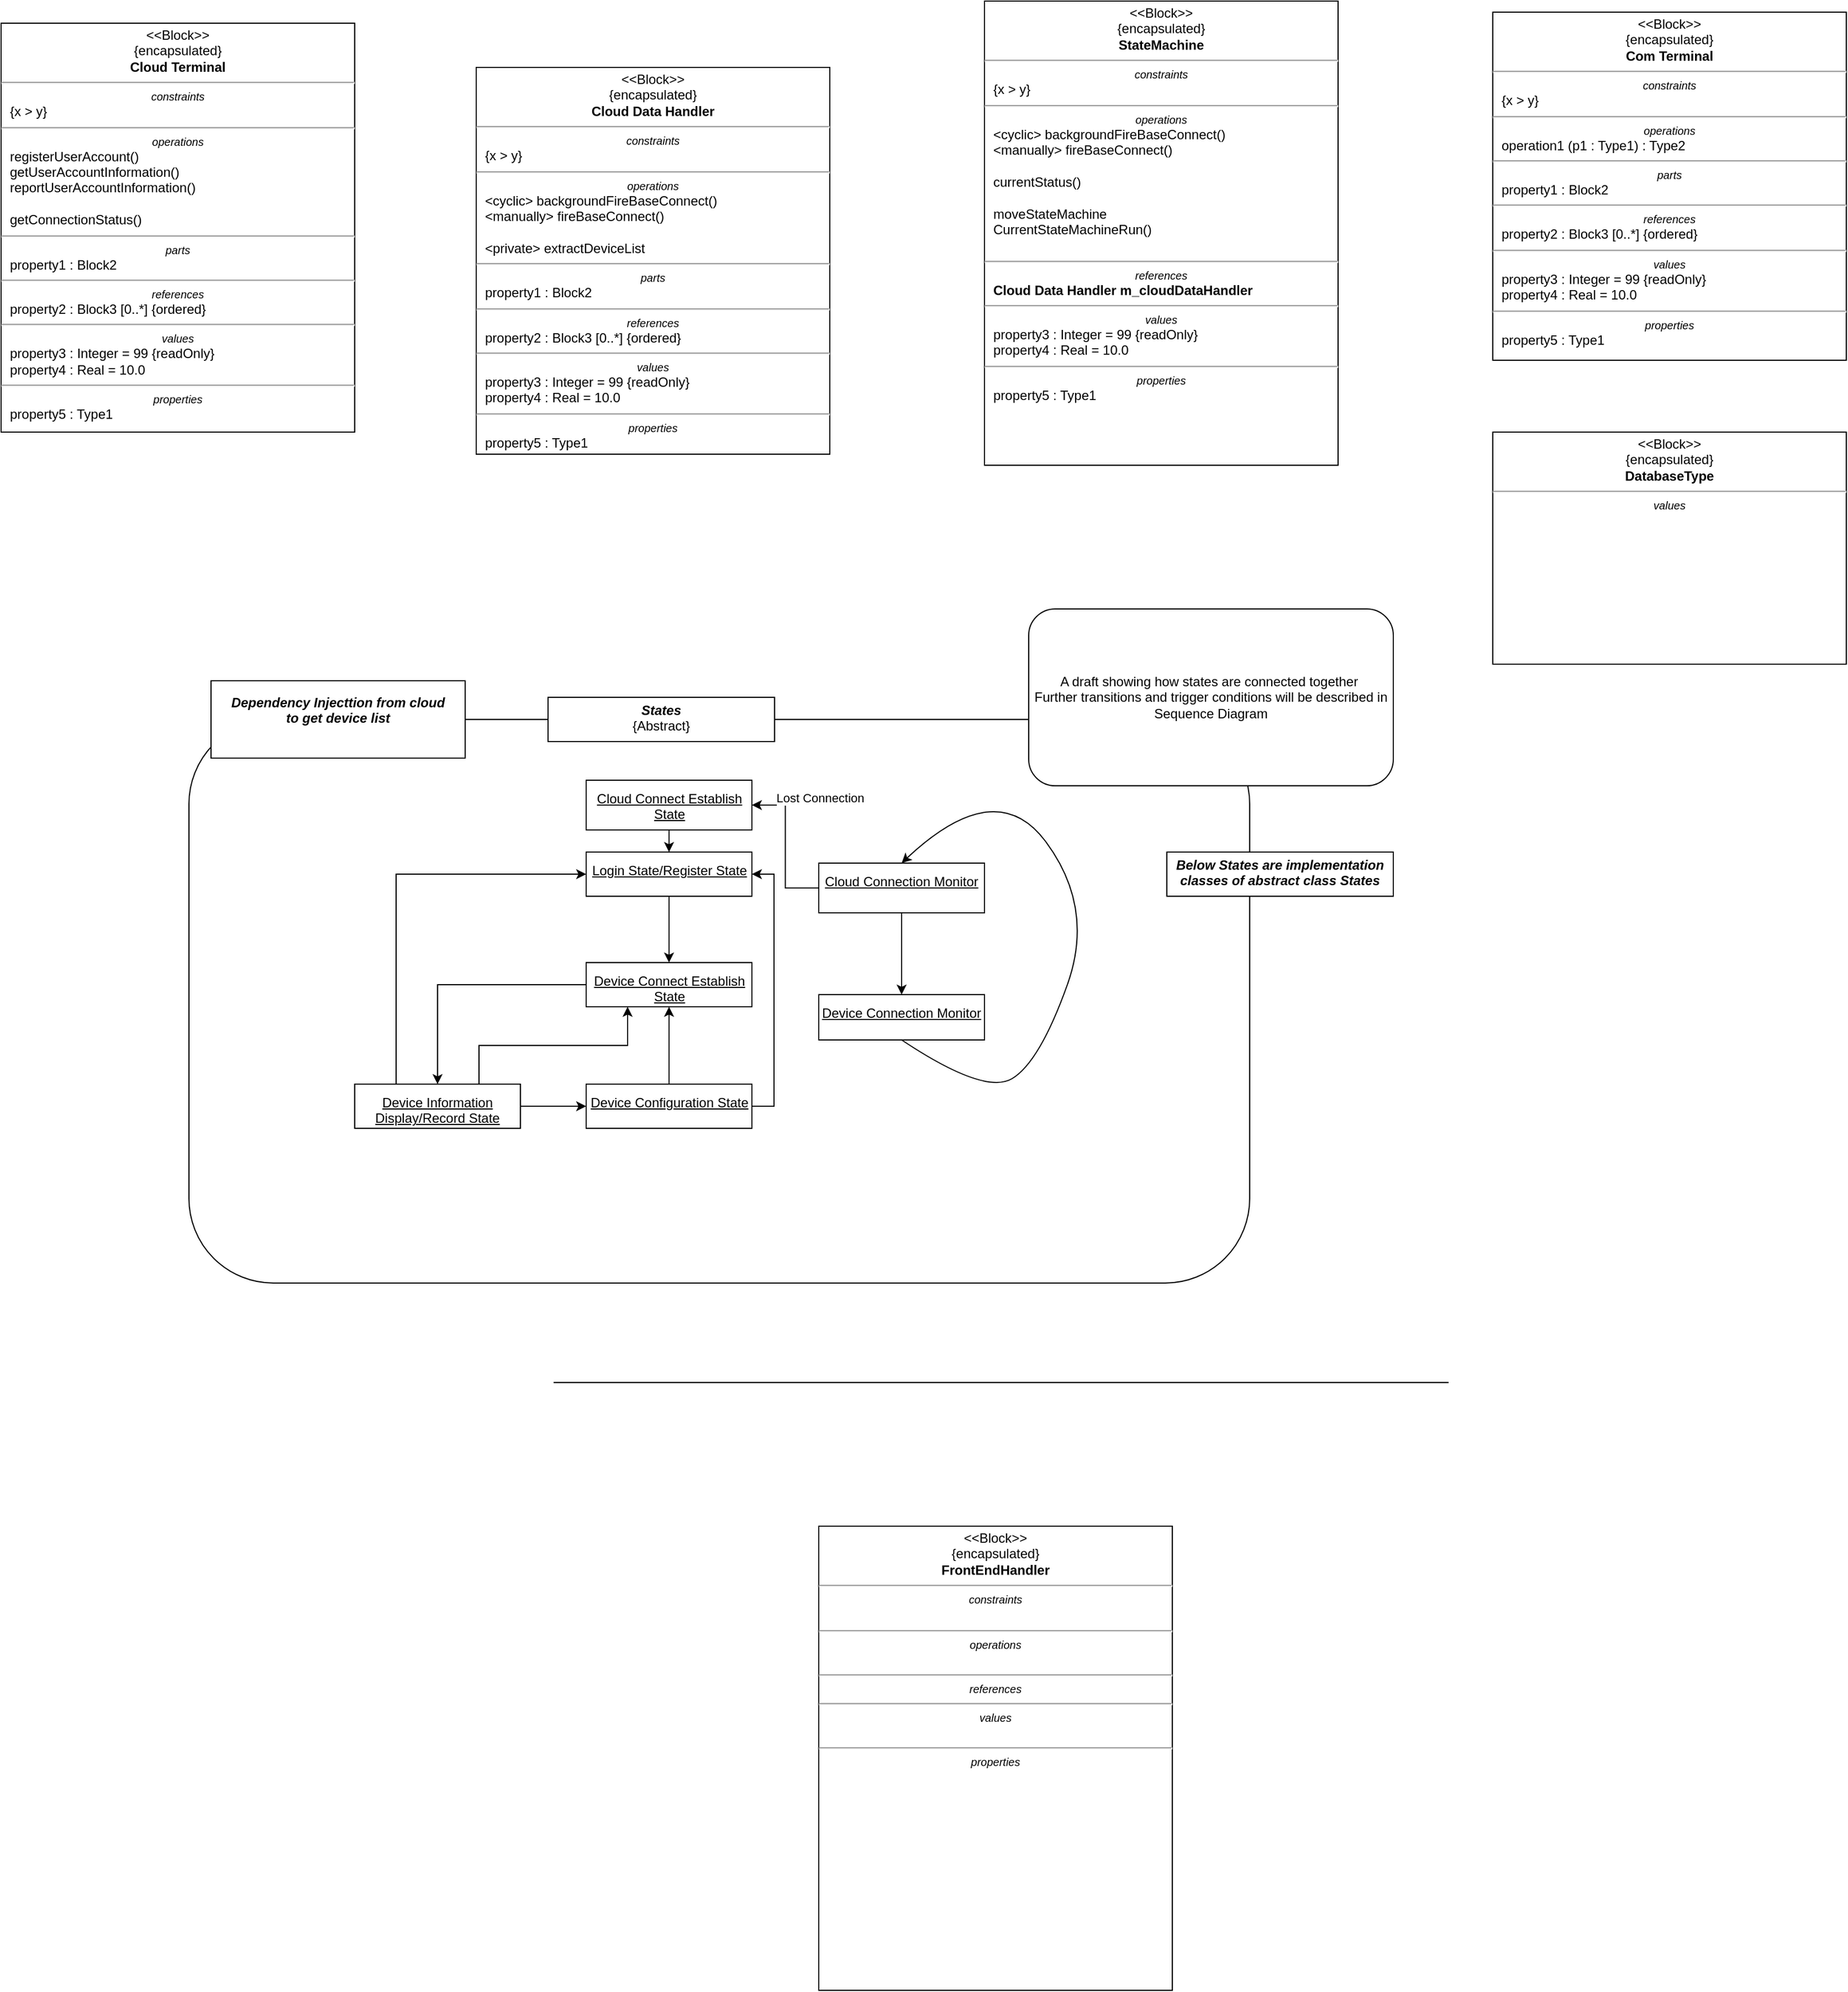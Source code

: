 <mxfile version="24.4.9" type="device">
  <diagram name="Page-1" id="929967ad-93f9-6ef4-fab6-5d389245f69c">
    <mxGraphModel dx="2932.5" dy="726" grid="1" gridSize="10" guides="1" tooltips="1" connect="1" arrows="1" fold="1" page="1" pageScale="1.5" pageWidth="1169" pageHeight="826" background="none" math="0" shadow="0">
      <root>
        <mxCell id="0" style=";html=1;" />
        <mxCell id="1" style=";html=1;" parent="0" />
        <mxCell id="WWyOET2cAqLufUmVulRi-1" value="&lt;p style=&quot;margin:0px;margin-top:4px;text-align:center;&quot;&gt;&amp;lt;&amp;lt;Block&amp;gt;&amp;gt;&lt;br&gt;{encapsulated}&lt;br&gt;&lt;b&gt;StateMachine&lt;/b&gt;&lt;/p&gt;&lt;hr&gt;&lt;p style=&quot;font-size:10px;margin:0px;text-align:center;&quot;&gt;&lt;i&gt;constraints&lt;/i&gt;&lt;/p&gt;&lt;p style=&quot;margin:0px;margin-left:8px;text-align:left;&quot;&gt;{x &amp;gt; y}&lt;/p&gt;&lt;hr&gt;&lt;p style=&quot;font-size:10px;margin:0px;text-align:center;&quot;&gt;&lt;i&gt;operations&lt;/i&gt;&lt;/p&gt;&lt;p style=&quot;margin:0px;margin-left:8px;text-align:left;&quot;&gt;&amp;lt;cyclic&amp;gt; backgroundFireBaseConnect()&lt;/p&gt;&lt;p style=&quot;margin:0px;margin-left:8px;text-align:left;&quot;&gt;&amp;lt;manually&amp;gt; fireBaseConnect()&lt;/p&gt;&lt;p style=&quot;margin:0px;margin-left:8px;text-align:left;&quot;&gt;&lt;br&gt;&lt;/p&gt;&lt;p style=&quot;margin:0px;margin-left:8px;text-align:left;&quot;&gt;currentStatus()&lt;/p&gt;&lt;p style=&quot;margin:0px;margin-left:8px;text-align:left;&quot;&gt;&lt;br&gt;&lt;/p&gt;&lt;p style=&quot;margin:0px;margin-left:8px;text-align:left;&quot;&gt;moveStateMachine&lt;/p&gt;&lt;p style=&quot;margin:0px;margin-left:8px;text-align:left;&quot;&gt;&lt;span style=&quot;background-color: initial;&quot;&gt;CurrentS&lt;/span&gt;tateMachineRun()&lt;/p&gt;&lt;p style=&quot;margin:0px;margin-left:8px;text-align:left;&quot;&gt;&lt;br&gt;&lt;/p&gt;&lt;hr&gt;&lt;p style=&quot;font-size:10px;margin:0px;text-align:center;&quot;&gt;&lt;/p&gt;&lt;p style=&quot;font-size:10px;margin:0px;text-align:center;&quot;&gt;&lt;i&gt;references&lt;/i&gt;&lt;/p&gt;&lt;p style=&quot;margin:0px;margin-left:8px;text-align:left;&quot;&gt;&lt;b style=&quot;background-color: initial; text-align: center;&quot;&gt;Cloud Data Handler m_cloudDataHandler&lt;/b&gt;&lt;/p&gt;&lt;hr&gt;&lt;p style=&quot;font-size:10px;margin:0px;text-align:center;&quot;&gt;&lt;i&gt;values&lt;/i&gt;&lt;/p&gt;&lt;p style=&quot;margin:0px;margin-left:8px;text-align:left;&quot;&gt;property3 : Integer = 99 {readOnly}&lt;br&gt;property4 : Real = 10.0&lt;/p&gt;&lt;hr&gt;&lt;p style=&quot;font-size:10px;margin:0px;text-align:center;&quot;&gt;&lt;i&gt;properties&lt;/i&gt;&lt;/p&gt;&lt;p style=&quot;margin:0px;margin-left:8px;text-align:left;&quot;&gt;property5 : Type1&lt;/p&gt;" style="shape=rect;html=1;overflow=fill;verticalAlign=top;align=left;whiteSpace=wrap;" parent="1" vertex="1">
          <mxGeometry x="500" y="350" width="320" height="420" as="geometry" />
        </mxCell>
        <mxCell id="WWyOET2cAqLufUmVulRi-11" value="&lt;p style=&quot;margin:0px;margin-top:4px;text-align:center;&quot;&gt;&amp;lt;&amp;lt;Block&amp;gt;&amp;gt;&lt;br&gt;{encapsulated}&lt;br&gt;&lt;b&gt;Com Terminal&lt;/b&gt;&lt;/p&gt;&lt;hr&gt;&lt;p style=&quot;font-size:10px;margin:0px;text-align:center;&quot;&gt;&lt;i&gt;constraints&lt;/i&gt;&lt;/p&gt;&lt;p style=&quot;margin:0px;margin-left:8px;text-align:left;&quot;&gt;{x &amp;gt; y}&lt;/p&gt;&lt;hr&gt;&lt;p style=&quot;font-size:10px;margin:0px;text-align:center;&quot;&gt;&lt;i&gt;operations&lt;/i&gt;&lt;/p&gt;&lt;p style=&quot;margin:0px;margin-left:8px;text-align:left;&quot;&gt;operation1 (p1 : Type1) : Type2&lt;/p&gt;&lt;hr&gt;&lt;p style=&quot;font-size:10px;margin:0px;text-align:center;&quot;&gt;&lt;i&gt;parts&lt;/i&gt;&lt;/p&gt;&lt;p style=&quot;margin:0px;margin-left:8px;text-align:left;&quot;&gt;property1 : Block2&lt;/p&gt;&lt;hr&gt;&lt;p style=&quot;font-size:10px;margin:0px;text-align:center;&quot;&gt;&lt;i&gt;references&lt;/i&gt;&lt;/p&gt;&lt;p style=&quot;margin:0px;margin-left:8px;text-align:left;&quot;&gt;property2 : Block3 [0..*] {ordered}&lt;/p&gt;&lt;hr&gt;&lt;p style=&quot;font-size:10px;margin:0px;text-align:center;&quot;&gt;&lt;i&gt;values&lt;/i&gt;&lt;/p&gt;&lt;p style=&quot;margin:0px;margin-left:8px;text-align:left;&quot;&gt;property3 : Integer = 99 {readOnly}&lt;br&gt;property4 : Real = 10.0&lt;/p&gt;&lt;hr&gt;&lt;p style=&quot;font-size:10px;margin:0px;text-align:center;&quot;&gt;&lt;i&gt;properties&lt;/i&gt;&lt;/p&gt;&lt;p style=&quot;margin:0px;margin-left:8px;text-align:left;&quot;&gt;property5 : Type1&lt;/p&gt;" style="shape=rect;html=1;overflow=fill;verticalAlign=top;align=left;whiteSpace=wrap;" parent="1" vertex="1">
          <mxGeometry x="960" y="360" width="320" height="315" as="geometry" />
        </mxCell>
        <mxCell id="WWyOET2cAqLufUmVulRi-12" value="&lt;p style=&quot;margin:0px;margin-top:4px;text-align:center;&quot;&gt;&amp;lt;&amp;lt;Block&amp;gt;&amp;gt;&lt;br&gt;{encapsulated}&lt;br&gt;&lt;b&gt;Cloud Terminal&lt;/b&gt;&lt;/p&gt;&lt;hr&gt;&lt;p style=&quot;font-size:10px;margin:0px;text-align:center;&quot;&gt;&lt;i&gt;constraints&lt;/i&gt;&lt;/p&gt;&lt;p style=&quot;margin:0px;margin-left:8px;text-align:left;&quot;&gt;{x &amp;gt; y}&lt;/p&gt;&lt;hr&gt;&lt;p style=&quot;font-size:10px;margin:0px;text-align:center;&quot;&gt;&lt;i&gt;operations&lt;/i&gt;&lt;/p&gt;&lt;p style=&quot;margin: 0px 0px 0px 8px;&quot;&gt;registerUserAccount()&lt;/p&gt;&lt;p style=&quot;margin: 0px 0px 0px 8px;&quot;&gt;getUserAccountInformation()&lt;/p&gt;&lt;p style=&quot;margin: 0px 0px 0px 8px;&quot;&gt;reportUserAccountInformation()&lt;/p&gt;&lt;p style=&quot;margin: 0px 0px 0px 8px;&quot;&gt;&lt;br&gt;&lt;/p&gt;&lt;p style=&quot;margin: 0px 0px 0px 8px;&quot;&gt;getConnectionStatus()&lt;/p&gt;&lt;hr&gt;&lt;p style=&quot;font-size:10px;margin:0px;text-align:center;&quot;&gt;&lt;i&gt;parts&lt;/i&gt;&lt;/p&gt;&lt;p style=&quot;margin:0px;margin-left:8px;text-align:left;&quot;&gt;property1 : Block2&lt;/p&gt;&lt;hr&gt;&lt;p style=&quot;font-size:10px;margin:0px;text-align:center;&quot;&gt;&lt;i&gt;references&lt;/i&gt;&lt;/p&gt;&lt;p style=&quot;margin:0px;margin-left:8px;text-align:left;&quot;&gt;property2 : Block3 [0..*] {ordered}&lt;/p&gt;&lt;hr&gt;&lt;p style=&quot;font-size:10px;margin:0px;text-align:center;&quot;&gt;&lt;i&gt;values&lt;/i&gt;&lt;/p&gt;&lt;p style=&quot;margin:0px;margin-left:8px;text-align:left;&quot;&gt;property3 : Integer = 99 {readOnly}&lt;br&gt;property4 : Real = 10.0&lt;/p&gt;&lt;hr&gt;&lt;p style=&quot;font-size:10px;margin:0px;text-align:center;&quot;&gt;&lt;i&gt;properties&lt;/i&gt;&lt;/p&gt;&lt;p style=&quot;margin:0px;margin-left:8px;text-align:left;&quot;&gt;property5 : Type1&lt;/p&gt;" style="shape=rect;html=1;overflow=fill;verticalAlign=top;align=left;whiteSpace=wrap;" parent="1" vertex="1">
          <mxGeometry x="-390" y="370" width="320" height="370" as="geometry" />
        </mxCell>
        <mxCell id="WWyOET2cAqLufUmVulRi-14" value="&lt;p style=&quot;margin:0px;margin-top:4px;text-align:center;&quot;&gt;&amp;lt;&amp;lt;Block&amp;gt;&amp;gt;&lt;br&gt;{encapsulated}&lt;br&gt;&lt;b&gt;Cloud Data Handler&lt;/b&gt;&lt;/p&gt;&lt;hr&gt;&lt;p style=&quot;font-size:10px;margin:0px;text-align:center;&quot;&gt;&lt;i&gt;constraints&lt;/i&gt;&lt;/p&gt;&lt;p style=&quot;margin:0px;margin-left:8px;text-align:left;&quot;&gt;{x &amp;gt; y}&lt;/p&gt;&lt;hr&gt;&lt;p style=&quot;font-size:10px;margin:0px;text-align:center;&quot;&gt;&lt;i&gt;operations&lt;/i&gt;&lt;/p&gt;&lt;p style=&quot;margin:0px;margin-left:8px;text-align:left;&quot;&gt;&amp;lt;cyclic&amp;gt; backgroundFireBaseConnect()&lt;/p&gt;&lt;p style=&quot;margin:0px;margin-left:8px;text-align:left;&quot;&gt;&amp;lt;manually&amp;gt; fireBaseConnect()&lt;/p&gt;&lt;p style=&quot;margin:0px;margin-left:8px;text-align:left;&quot;&gt;&lt;br&gt;&lt;/p&gt;&lt;p style=&quot;margin:0px;margin-left:8px;text-align:left;&quot;&gt;&amp;lt;private&amp;gt; extractDeviceList&lt;/p&gt;&lt;hr&gt;&lt;p style=&quot;font-size:10px;margin:0px;text-align:center;&quot;&gt;&lt;i&gt;parts&lt;/i&gt;&lt;/p&gt;&lt;p style=&quot;margin:0px;margin-left:8px;text-align:left;&quot;&gt;property1 : Block2&lt;/p&gt;&lt;hr&gt;&lt;p style=&quot;font-size:10px;margin:0px;text-align:center;&quot;&gt;&lt;i&gt;references&lt;/i&gt;&lt;/p&gt;&lt;p style=&quot;margin:0px;margin-left:8px;text-align:left;&quot;&gt;property2 : Block3 [0..*] {ordered}&lt;/p&gt;&lt;hr&gt;&lt;p style=&quot;font-size:10px;margin:0px;text-align:center;&quot;&gt;&lt;i&gt;values&lt;/i&gt;&lt;/p&gt;&lt;p style=&quot;margin:0px;margin-left:8px;text-align:left;&quot;&gt;property3 : Integer = 99 {readOnly}&lt;br&gt;property4 : Real = 10.0&lt;/p&gt;&lt;hr&gt;&lt;p style=&quot;font-size:10px;margin:0px;text-align:center;&quot;&gt;&lt;i&gt;properties&lt;/i&gt;&lt;/p&gt;&lt;p style=&quot;margin:0px;margin-left:8px;text-align:left;&quot;&gt;property5 : Type1&lt;/p&gt;" style="shape=rect;html=1;overflow=fill;verticalAlign=top;align=left;whiteSpace=wrap;" parent="1" vertex="1">
          <mxGeometry x="40" y="410" width="320" height="350" as="geometry" />
        </mxCell>
        <mxCell id="WWyOET2cAqLufUmVulRi-17" value="&lt;p style=&quot;margin:0px;margin-top:4px;text-align:center;&quot;&gt;&amp;lt;&amp;lt;Block&amp;gt;&amp;gt;&lt;br&gt;{encapsulated}&lt;br&gt;&lt;b&gt;DatabaseType&lt;/b&gt;&lt;/p&gt;&lt;hr&gt;&lt;p style=&quot;font-size:10px;margin:0px;text-align:center;&quot;&gt;&lt;/p&gt;&lt;p style=&quot;font-size:10px;margin:0px;text-align:center;&quot;&gt;&lt;/p&gt;&lt;p style=&quot;font-size:10px;margin:0px;text-align:center;&quot;&gt;&lt;i&gt;values&lt;/i&gt;&lt;/p&gt;&lt;p style=&quot;margin:0px;margin-left:8px;text-align:left;&quot;&gt;&lt;br&gt;&lt;br&gt;&lt;/p&gt;" style="shape=rect;html=1;overflow=fill;verticalAlign=top;align=left;whiteSpace=wrap;" parent="1" vertex="1">
          <mxGeometry x="960" y="740" width="320" height="210" as="geometry" />
        </mxCell>
        <mxCell id="cf7ItWudpqYo1V44HqXC-1" value="" style="endArrow=none;html=1;rounded=0;" parent="1" edge="1">
          <mxGeometry width="50" height="50" relative="1" as="geometry">
            <mxPoint x="110" y="1600" as="sourcePoint" />
            <mxPoint x="920" y="1600" as="targetPoint" />
          </mxGeometry>
        </mxCell>
        <mxCell id="cf7ItWudpqYo1V44HqXC-2" value="&lt;p style=&quot;margin:0px;margin-top:4px;text-align:center;&quot;&gt;&amp;lt;&amp;lt;Block&amp;gt;&amp;gt;&lt;br&gt;{encapsulated}&lt;br&gt;&lt;b&gt;FrontEndHandler&lt;/b&gt;&lt;/p&gt;&lt;hr&gt;&lt;p style=&quot;font-size:10px;margin:0px;text-align:center;&quot;&gt;&lt;i&gt;constraints&lt;/i&gt;&lt;/p&gt;&lt;p style=&quot;margin:0px;margin-left:8px;text-align:left;&quot;&gt;&lt;br&gt;&lt;/p&gt;&lt;hr&gt;&lt;p style=&quot;font-size:10px;margin:0px;text-align:center;&quot;&gt;&lt;i&gt;operations&lt;/i&gt;&lt;/p&gt;&lt;p style=&quot;margin:0px;margin-left:8px;text-align:left;&quot;&gt;&lt;br&gt;&lt;/p&gt;&lt;hr&gt;&lt;p style=&quot;font-size:10px;margin:0px;text-align:center;&quot;&gt;&lt;/p&gt;&lt;p style=&quot;font-size:10px;margin:0px;text-align:center;&quot;&gt;&lt;i&gt;references&lt;br&gt;&lt;/i&gt;&lt;/p&gt;&lt;hr&gt;&lt;p style=&quot;font-size:10px;margin:0px;text-align:center;&quot;&gt;&lt;i&gt;values&lt;/i&gt;&lt;/p&gt;&lt;p style=&quot;margin:0px;margin-left:8px;text-align:left;&quot;&gt;&lt;br&gt;&lt;/p&gt;&lt;hr&gt;&lt;p style=&quot;font-size:10px;margin:0px;text-align:center;&quot;&gt;&lt;i&gt;properties&lt;/i&gt;&lt;/p&gt;&lt;p style=&quot;margin:0px;margin-left:8px;text-align:left;&quot;&gt;&lt;br&gt;&lt;/p&gt;" style="shape=rect;html=1;overflow=fill;verticalAlign=top;align=left;whiteSpace=wrap;" parent="1" vertex="1">
          <mxGeometry x="350" y="1730" width="320" height="420" as="geometry" />
        </mxCell>
        <mxCell id="d9eAAoZPg5ZRDzyOPnz4-4" style="edgeStyle=orthogonalEdgeStyle;rounded=0;orthogonalLoop=1;jettySize=auto;html=1;exitX=0.5;exitY=1;exitDx=0;exitDy=0;" edge="1" parent="1" source="WWyOET2cAqLufUmVulRi-17" target="WWyOET2cAqLufUmVulRi-17">
          <mxGeometry relative="1" as="geometry" />
        </mxCell>
        <mxCell id="d9eAAoZPg5ZRDzyOPnz4-25" value="" style="group" vertex="1" connectable="0" parent="1">
          <mxGeometry x="-220" y="900" width="1090" height="610" as="geometry" />
        </mxCell>
        <mxCell id="d9eAAoZPg5ZRDzyOPnz4-9" value="Text" style="text;html=1;align=center;verticalAlign=middle;whiteSpace=wrap;rounded=0;" vertex="1" parent="d9eAAoZPg5ZRDzyOPnz4-25">
          <mxGeometry x="440" y="200" width="60" height="30" as="geometry" />
        </mxCell>
        <mxCell id="d9eAAoZPg5ZRDzyOPnz4-5" value="" style="rounded=1;whiteSpace=wrap;html=1;" vertex="1" parent="d9eAAoZPg5ZRDzyOPnz4-25">
          <mxGeometry y="100" width="960" height="510" as="geometry" />
        </mxCell>
        <mxCell id="WWyOET2cAqLufUmVulRi-2" value="&lt;p style=&quot;margin:5px;&quot;&gt;&lt;b&gt;&lt;i&gt;States&lt;/i&gt;&lt;/b&gt;&lt;br&gt;{Abstract}&lt;/p&gt;" style="shape=rect;html=1;overflow=fill;whiteSpace=wrap;align=center;" parent="d9eAAoZPg5ZRDzyOPnz4-25" vertex="1">
          <mxGeometry x="325" y="80" width="205" height="40" as="geometry" />
        </mxCell>
        <mxCell id="WWyOET2cAqLufUmVulRi-18" style="edgeStyle=orthogonalEdgeStyle;rounded=0;orthogonalLoop=1;jettySize=auto;html=1;exitX=0.5;exitY=1;exitDx=0;exitDy=0;" parent="d9eAAoZPg5ZRDzyOPnz4-25" source="WWyOET2cAqLufUmVulRi-2" target="WWyOET2cAqLufUmVulRi-2" edge="1">
          <mxGeometry relative="1" as="geometry" />
        </mxCell>
        <mxCell id="WWyOET2cAqLufUmVulRi-3" value="&lt;p style=&quot;margin:0px;margin-top:10px;text-align:center;text-decoration:underline;&quot;&gt;Login State/Register State&lt;/p&gt;" style="shape=rect;html=1;overflow=fill;whiteSpace=wrap;" parent="d9eAAoZPg5ZRDzyOPnz4-25" vertex="1">
          <mxGeometry x="359.5" y="220" width="150" height="40" as="geometry" />
        </mxCell>
        <mxCell id="WWyOET2cAqLufUmVulRi-4" value="&lt;p style=&quot;margin:13px;&quot;&gt;&lt;b&gt;&lt;i&gt;Dependency Injecttion from cloud to get device list&lt;/i&gt;&lt;/b&gt;&lt;/p&gt;" style="shape=rect;html=1;overflow=fill;whiteSpace=wrap;align=center;" parent="d9eAAoZPg5ZRDzyOPnz4-25" vertex="1">
          <mxGeometry x="20" y="65" width="230" height="70" as="geometry" />
        </mxCell>
        <mxCell id="d9eAAoZPg5ZRDzyOPnz4-12" value="" style="edgeStyle=orthogonalEdgeStyle;rounded=0;orthogonalLoop=1;jettySize=auto;html=1;" edge="1" parent="d9eAAoZPg5ZRDzyOPnz4-25" source="WWyOET2cAqLufUmVulRi-8" target="WWyOET2cAqLufUmVulRi-6">
          <mxGeometry relative="1" as="geometry" />
        </mxCell>
        <mxCell id="WWyOET2cAqLufUmVulRi-8" value="&lt;p style=&quot;margin:0px;margin-top:10px;text-align:center;text-decoration:underline;&quot;&gt;Device Connect Establish State&lt;/p&gt;" style="shape=rect;html=1;overflow=fill;whiteSpace=wrap;" parent="d9eAAoZPg5ZRDzyOPnz4-25" vertex="1">
          <mxGeometry x="359.5" y="320" width="150" height="40" as="geometry" />
        </mxCell>
        <mxCell id="d9eAAoZPg5ZRDzyOPnz4-13" value="" style="edgeStyle=orthogonalEdgeStyle;rounded=0;orthogonalLoop=1;jettySize=auto;html=1;" edge="1" parent="d9eAAoZPg5ZRDzyOPnz4-25" source="WWyOET2cAqLufUmVulRi-6" target="WWyOET2cAqLufUmVulRi-7">
          <mxGeometry relative="1" as="geometry" />
        </mxCell>
        <mxCell id="d9eAAoZPg5ZRDzyOPnz4-14" style="edgeStyle=orthogonalEdgeStyle;rounded=0;orthogonalLoop=1;jettySize=auto;html=1;exitX=0.75;exitY=0;exitDx=0;exitDy=0;entryX=0.25;entryY=1;entryDx=0;entryDy=0;" edge="1" parent="d9eAAoZPg5ZRDzyOPnz4-25" source="WWyOET2cAqLufUmVulRi-6" target="WWyOET2cAqLufUmVulRi-8">
          <mxGeometry relative="1" as="geometry" />
        </mxCell>
        <mxCell id="d9eAAoZPg5ZRDzyOPnz4-28" style="edgeStyle=orthogonalEdgeStyle;rounded=0;orthogonalLoop=1;jettySize=auto;html=1;exitX=0.25;exitY=0;exitDx=0;exitDy=0;entryX=0;entryY=0.5;entryDx=0;entryDy=0;" edge="1" parent="d9eAAoZPg5ZRDzyOPnz4-25" source="WWyOET2cAqLufUmVulRi-6" target="WWyOET2cAqLufUmVulRi-3">
          <mxGeometry relative="1" as="geometry" />
        </mxCell>
        <mxCell id="WWyOET2cAqLufUmVulRi-6" value="&lt;p style=&quot;margin:0px;margin-top:10px;text-align:center;text-decoration:underline;&quot;&gt;Device Information Display/Record State&lt;/p&gt;" style="shape=rect;html=1;overflow=fill;whiteSpace=wrap;" parent="d9eAAoZPg5ZRDzyOPnz4-25" vertex="1">
          <mxGeometry x="150" y="430" width="150" height="40" as="geometry" />
        </mxCell>
        <mxCell id="d9eAAoZPg5ZRDzyOPnz4-16" value="" style="edgeStyle=orthogonalEdgeStyle;rounded=0;orthogonalLoop=1;jettySize=auto;html=1;" edge="1" parent="d9eAAoZPg5ZRDzyOPnz4-25" source="WWyOET2cAqLufUmVulRi-7" target="WWyOET2cAqLufUmVulRi-8">
          <mxGeometry relative="1" as="geometry" />
        </mxCell>
        <mxCell id="d9eAAoZPg5ZRDzyOPnz4-29" style="edgeStyle=orthogonalEdgeStyle;rounded=0;orthogonalLoop=1;jettySize=auto;html=1;exitX=1;exitY=0.5;exitDx=0;exitDy=0;entryX=1;entryY=0.5;entryDx=0;entryDy=0;" edge="1" parent="d9eAAoZPg5ZRDzyOPnz4-25" source="WWyOET2cAqLufUmVulRi-7" target="WWyOET2cAqLufUmVulRi-3">
          <mxGeometry relative="1" as="geometry" />
        </mxCell>
        <mxCell id="WWyOET2cAqLufUmVulRi-7" value="&lt;p style=&quot;margin:0px;margin-top:10px;text-align:center;text-decoration:underline;&quot;&gt;Device Configuration State&lt;/p&gt;&lt;p style=&quot;margin:0px;margin-top:10px;text-align:center;text-decoration:underline;&quot;&gt;&lt;br&gt;&lt;/p&gt;" style="shape=rect;html=1;overflow=fill;whiteSpace=wrap;" parent="d9eAAoZPg5ZRDzyOPnz4-25" vertex="1">
          <mxGeometry x="359.5" y="430" width="150" height="40" as="geometry" />
        </mxCell>
        <mxCell id="d9eAAoZPg5ZRDzyOPnz4-17" value="" style="edgeStyle=orthogonalEdgeStyle;rounded=0;orthogonalLoop=1;jettySize=auto;html=1;" edge="1" parent="d9eAAoZPg5ZRDzyOPnz4-25" source="WWyOET2cAqLufUmVulRi-10" target="WWyOET2cAqLufUmVulRi-3">
          <mxGeometry relative="1" as="geometry" />
        </mxCell>
        <mxCell id="WWyOET2cAqLufUmVulRi-10" value="&lt;p style=&quot;margin:0px;margin-top:10px;text-align:center;text-decoration:underline;&quot;&gt;Cloud Connect Establish State&lt;/p&gt;" style="shape=rect;html=1;overflow=fill;whiteSpace=wrap;" parent="d9eAAoZPg5ZRDzyOPnz4-25" vertex="1">
          <mxGeometry x="359.5" y="155" width="150" height="45" as="geometry" />
        </mxCell>
        <mxCell id="d9eAAoZPg5ZRDzyOPnz4-10" value="" style="endArrow=classic;html=1;rounded=0;entryX=0.5;entryY=0;entryDx=0;entryDy=0;exitX=0.5;exitY=1;exitDx=0;exitDy=0;" edge="1" parent="d9eAAoZPg5ZRDzyOPnz4-25" source="WWyOET2cAqLufUmVulRi-3" target="WWyOET2cAqLufUmVulRi-8">
          <mxGeometry width="50" height="50" relative="1" as="geometry">
            <mxPoint x="450" y="240" as="sourcePoint" />
            <mxPoint x="500" y="190" as="targetPoint" />
          </mxGeometry>
        </mxCell>
        <mxCell id="d9eAAoZPg5ZRDzyOPnz4-21" value="" style="edgeStyle=orthogonalEdgeStyle;rounded=0;orthogonalLoop=1;jettySize=auto;html=1;" edge="1" parent="d9eAAoZPg5ZRDzyOPnz4-25" source="d9eAAoZPg5ZRDzyOPnz4-18" target="d9eAAoZPg5ZRDzyOPnz4-19">
          <mxGeometry relative="1" as="geometry" />
        </mxCell>
        <mxCell id="d9eAAoZPg5ZRDzyOPnz4-27" style="edgeStyle=orthogonalEdgeStyle;rounded=0;orthogonalLoop=1;jettySize=auto;html=1;exitX=0;exitY=0.5;exitDx=0;exitDy=0;entryX=1;entryY=0.5;entryDx=0;entryDy=0;" edge="1" parent="d9eAAoZPg5ZRDzyOPnz4-25" source="d9eAAoZPg5ZRDzyOPnz4-18" target="WWyOET2cAqLufUmVulRi-10">
          <mxGeometry relative="1" as="geometry" />
        </mxCell>
        <mxCell id="d9eAAoZPg5ZRDzyOPnz4-18" value="&lt;p style=&quot;margin:0px;margin-top:10px;text-align:center;text-decoration:underline;&quot;&gt;Cloud Connection Monitor&lt;/p&gt;" style="shape=rect;html=1;overflow=fill;whiteSpace=wrap;" vertex="1" parent="d9eAAoZPg5ZRDzyOPnz4-25">
          <mxGeometry x="570" y="230" width="150" height="45" as="geometry" />
        </mxCell>
        <mxCell id="d9eAAoZPg5ZRDzyOPnz4-19" value="&lt;p style=&quot;margin:0px;margin-top:10px;text-align:center;text-decoration:underline;&quot;&gt;Device Connection Monitor&lt;/p&gt;" style="shape=rect;html=1;overflow=fill;whiteSpace=wrap;" vertex="1" parent="d9eAAoZPg5ZRDzyOPnz4-25">
          <mxGeometry x="570" y="349" width="150" height="41" as="geometry" />
        </mxCell>
        <mxCell id="d9eAAoZPg5ZRDzyOPnz4-8" value="A draft showing how states are connected together&amp;nbsp;&lt;div&gt;Further transitions and trigger conditions will be described in Sequence Diagram&lt;/div&gt;" style="rounded=1;whiteSpace=wrap;html=1;" vertex="1" parent="d9eAAoZPg5ZRDzyOPnz4-25">
          <mxGeometry x="760" width="330" height="160" as="geometry" />
        </mxCell>
        <mxCell id="d9eAAoZPg5ZRDzyOPnz4-22" value="" style="curved=1;endArrow=classic;html=1;rounded=0;exitX=0.5;exitY=1;exitDx=0;exitDy=0;entryX=0.5;entryY=0;entryDx=0;entryDy=0;" edge="1" parent="d9eAAoZPg5ZRDzyOPnz4-25" source="d9eAAoZPg5ZRDzyOPnz4-19" target="d9eAAoZPg5ZRDzyOPnz4-18">
          <mxGeometry width="50" height="50" relative="1" as="geometry">
            <mxPoint x="660" y="380" as="sourcePoint" />
            <mxPoint x="710" y="330" as="targetPoint" />
            <Array as="points">
              <mxPoint x="720" y="440" />
              <mxPoint x="770" y="410" />
              <mxPoint x="820" y="270" />
              <mxPoint x="730" y="150" />
            </Array>
          </mxGeometry>
        </mxCell>
        <mxCell id="d9eAAoZPg5ZRDzyOPnz4-23" value="Lost Connection" style="edgeLabel;html=1;align=center;verticalAlign=middle;resizable=0;points=[];" vertex="1" connectable="0" parent="d9eAAoZPg5ZRDzyOPnz4-22">
          <mxGeometry x="-0.715" y="-1" relative="1" as="geometry">
            <mxPoint x="-141" y="-265" as="offset" />
          </mxGeometry>
        </mxCell>
        <mxCell id="d9eAAoZPg5ZRDzyOPnz4-24" value="&lt;p style=&quot;margin:5px;&quot;&gt;&lt;b&gt;&lt;i&gt;Below States are implementation classes of abstract class States&lt;/i&gt;&lt;/b&gt;&lt;/p&gt;" style="shape=rect;html=1;overflow=fill;whiteSpace=wrap;align=center;" vertex="1" parent="d9eAAoZPg5ZRDzyOPnz4-25">
          <mxGeometry x="885" y="220" width="205" height="40" as="geometry" />
        </mxCell>
      </root>
    </mxGraphModel>
  </diagram>
</mxfile>
